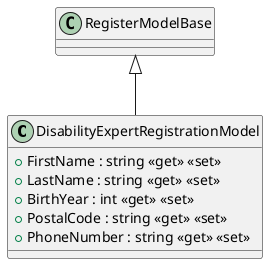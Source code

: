 @startuml
class DisabilityExpertRegistrationModel {
    + FirstName : string <<get>> <<set>>
    + LastName : string <<get>> <<set>>
    + BirthYear : int <<get>> <<set>>
    + PostalCode : string <<get>> <<set>>
    + PhoneNumber : string <<get>> <<set>>
}
RegisterModelBase <|-- DisabilityExpertRegistrationModel
@enduml
